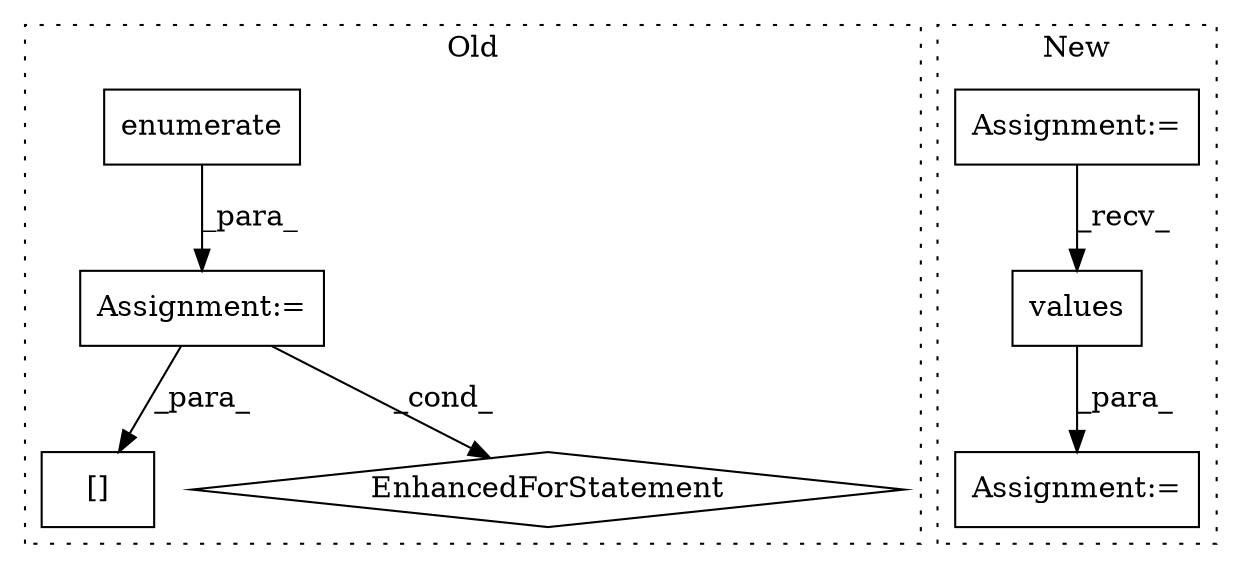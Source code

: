 digraph G {
subgraph cluster0 {
1 [label="enumerate" a="32" s="6781,6801" l="10,1" shape="box"];
3 [label="[]" a="2" s="7045,7057" l="11,1" shape="box"];
5 [label="Assignment:=" a="7" s="6710,6802" l="63,2" shape="box"];
6 [label="EnhancedForStatement" a="70" s="6710,6802" l="63,2" shape="diamond"];
label = "Old";
style="dotted";
}
subgraph cluster1 {
2 [label="values" a="32" s="6918" l="8" shape="box"];
4 [label="Assignment:=" a="7" s="6933,7012" l="53,2" shape="box"];
7 [label="Assignment:=" a="7" s="6731" l="12" shape="box"];
label = "New";
style="dotted";
}
1 -> 5 [label="_para_"];
2 -> 4 [label="_para_"];
5 -> 6 [label="_cond_"];
5 -> 3 [label="_para_"];
7 -> 2 [label="_recv_"];
}